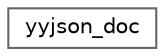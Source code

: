 digraph "类继承关系图"
{
 // LATEX_PDF_SIZE
  bgcolor="transparent";
  edge [fontname=Helvetica,fontsize=10,labelfontname=Helvetica,labelfontsize=10];
  node [fontname=Helvetica,fontsize=10,shape=box,height=0.2,width=0.4];
  rankdir="LR";
  Node0 [id="Node000000",label="yyjson_doc",height=0.2,width=0.4,color="grey40", fillcolor="white", style="filled",URL="$structyyjson__doc.html",tooltip=" "];
}
